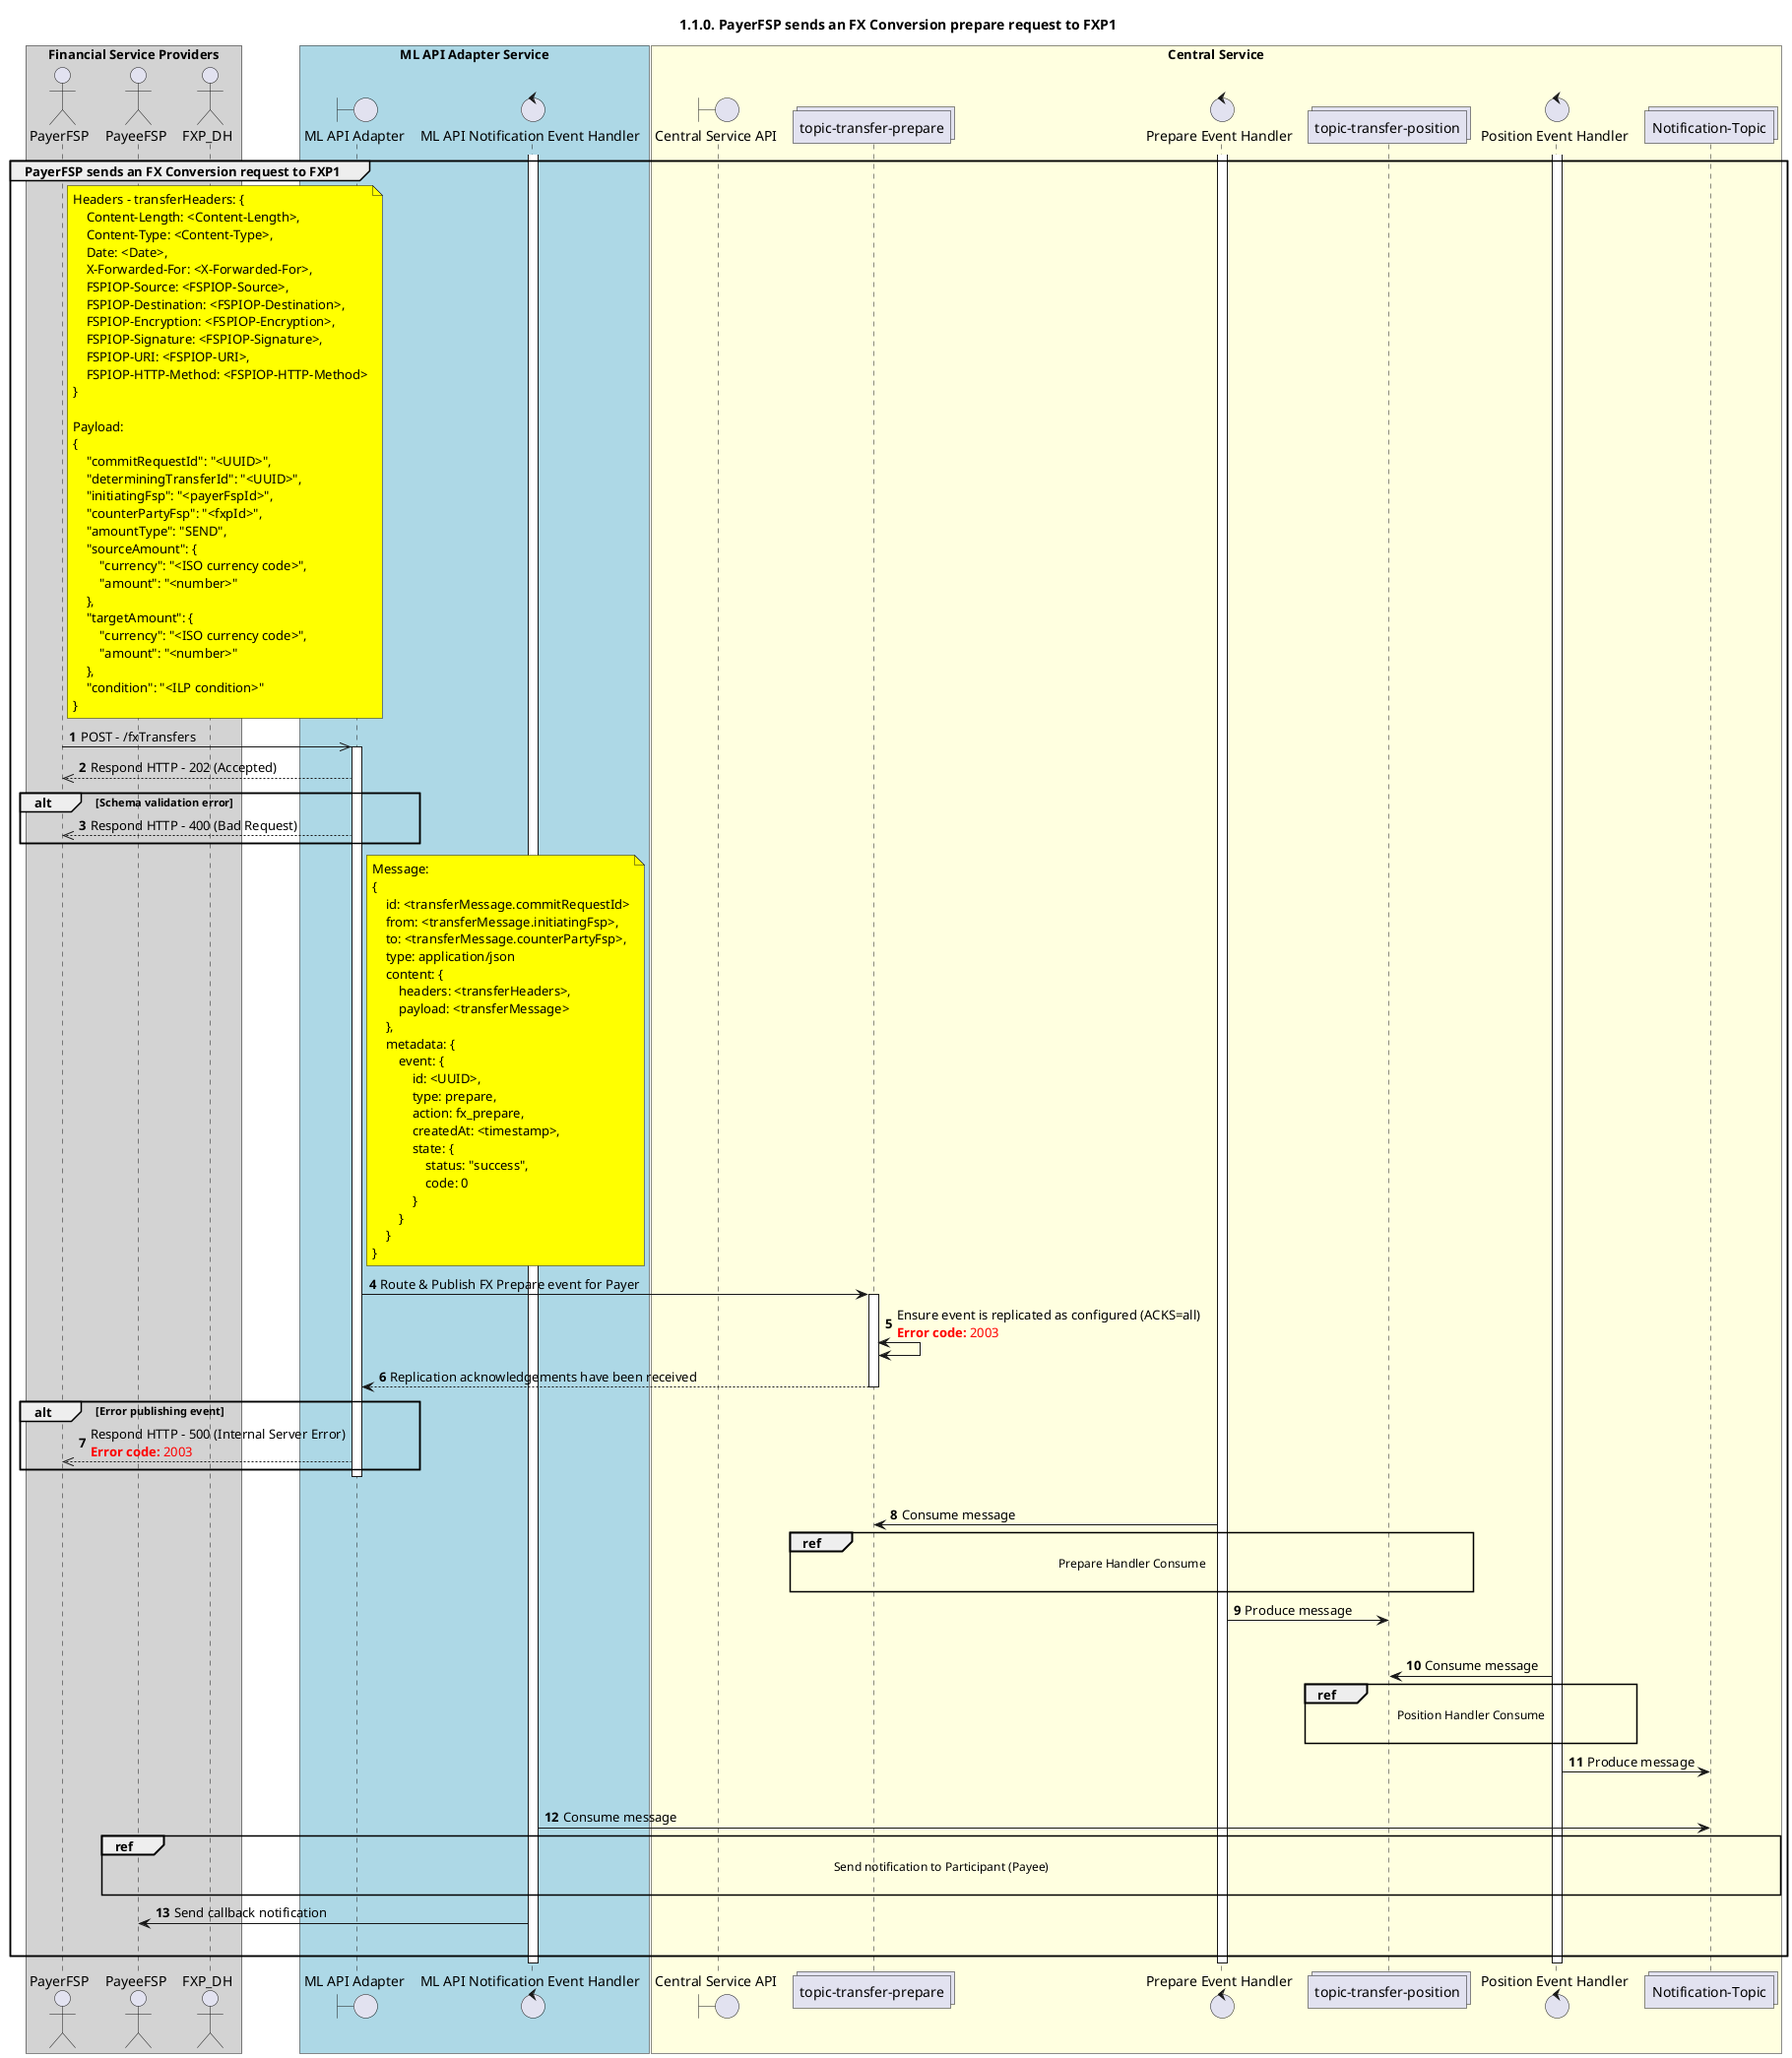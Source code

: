 /'*****
 License
 --------------
 Copyright © 2017 Bill & Melinda Gates Foundation
 The Mojaloop files are made available by the Bill & Melinda Gates Foundation under the Apache License, Version 2.0 (the "License") and you may not use these files except in compliance with the License. You may obtain a copy of the License at
 http://www.apache.org/licenses/LICENSE-2.0
 Unless required by applicable law or agreed to in writing, the Mojaloop files are distributed on an "AS IS" BASIS, WITHOUT WARRANTIES OR CONDITIONS OF ANY KIND, either express or implied. See the License for the specific language governing permissions and limitations under the License.
 Contributors
 --------------
 This is the official list of the Mojaloop project contributors for this file.
 Names of the original copyright holders (individuals or organizations)
 should be listed with a '*' in the first column. People who have
 contributed from an organization can be listed under the organization
 that actually holds the copyright for their contributions (see the
 Gates Foundation organization for an example). Those individuals should have
 their names indented and be marked with a '-'. Email address can be added
 optionally within square brackets <email>.
 * Gates Foundation
 - Name Surname <name.surname@gatesfoundation.com>

 * Steven Oderayi <steven.oderayi@infitx.com>
 --------------
 ******'/

@startuml PayerFSP-fx-conversion-prepare-request

!$payerCurrency = "<ISO currency code>"
!$payeeCurrency = "<ISO currency code>"
!$payerFSPID = "<payerFspId>"
!$payeeFSPID = "<payeeFspId>"
!$fxpID = "<fxpId>"
!$payerMSISDN = "<MSISDN>"
!$payeeMSISDN = "<MSISDN>"
!$payeeReceiveAmount = "<number>"
!$payerSendAmount = "<number>"
!$payeeFee = "<number>"
!$targetAmount = "<number>"
!$fxpChargesSource = "<number>"
!$fxpChargesTarget = "<number>"
!$fxpSourceAmount = "<number>"
!$fxpTargetAmount = "<number>"
!$conversionRequestId = "<UUID>"
!$conversionId = "<UUID>"
!$homeTransactionId = "<string>"
!$quoteId = "<UUID>"
!$transactionId = "<UUID>"
!$quotePayerExpiration = "<timestamp>"
!$quotePayeeExpiration = "<timestamp>"
!$commitRequestId = "<UUID>"
!$determiningTransferId = "<UUID>"
!$transferId = "<UUID>"
!$fxCondition = "<ILP condition>"
!$condition = "<ILP condition>"

' declate title
title 1.1.0. PayerFSP sends an FX Conversion prepare request to FXP1

autonumber

' declare actors
actor "PayerFSP" as PayerFSP
actor "PayeeFSP" as DFSP2
actor "FXP_DH" as FXP1
boundary "ML API Adapter" as MLAPI
control "ML API Notification Event Handler" as NOTIFY_HANDLER
boundary "Central Service API" as CSAPI
collections "topic-transfer-prepare" as TOPIC_TRANSFER_PREPARE
control "Prepare Event Handler" as PREP_HANDLER
collections "topic-transfer-position" as TOPIC_TRANSFER_POSITION
control "Position Event Handler" as POS_HANDLER
collections "Notification-Topic" as TOPIC_NOTIFICATIONS

box "Financial Service Providers" #lightGray
	participant PayerFSP
	participant DFSP2
    participant FXP1
end box

box "ML API Adapter Service" #LightBlue
	participant MLAPI
	participant NOTIFY_HANDLER
end box

box "Central Service" #LightYellow
    participant CSAPI
	participant TOPIC_TRANSFER_PREPARE
    participant PREP_HANDLER
    participant TOPIC_TRANSFER_POSITION
    participant POS_HANDLER
    participant TOPIC_NOTIFICATIONS
end box

' start flow
activate NOTIFY_HANDLER
activate PREP_HANDLER
activate POS_HANDLER
group PayerFSP sends an FX Conversion request to FXP1
    note right of PayerFSP #yellow
        Headers - transferHeaders: {
            Content-Length: <Content-Length>,
            Content-Type: <Content-Type>,
            Date: <Date>,
            X-Forwarded-For: <X-Forwarded-For>,
            FSPIOP-Source: <FSPIOP-Source>,
            FSPIOP-Destination: <FSPIOP-Destination>,
            FSPIOP-Encryption: <FSPIOP-Encryption>,
            FSPIOP-Signature: <FSPIOP-Signature>,
            FSPIOP-URI: <FSPIOP-URI>,
            FSPIOP-HTTP-Method: <FSPIOP-HTTP-Method>
        }

        Payload:
        {
            "commitRequestId": "$commitRequestId",
            "determiningTransferId": "$determiningTransferId",
            "initiatingFsp": "$payerFSPID",
            "counterPartyFsp": "$fxpID",
            "amountType": "SEND",
            "sourceAmount": {
                "currency": "$payerCurrency",
                "amount": "$fxpSourceAmount"
            },
            "targetAmount": {
                "currency": "$payeeCurrency",
                "amount": "$fxpTargetAmount"
            },
            "condition": "$fxCondition"
        }
    end note
    PayerFSP ->> MLAPI: POST - /fxTransfers
    activate MLAPI
    MLAPI -->> PayerFSP: Respond HTTP - 202 (Accepted)
    alt Schema validation error
        MLAPI-->>PayerFSP: Respond HTTP - 400 (Bad Request)
    end
    note right of MLAPI #yellow
        Message:
        {
            id: <transferMessage.commitRequestId>
            from: <transferMessage.initiatingFsp>,
            to: <transferMessage.counterPartyFsp>,
            type: application/json
            content: {
                headers: <transferHeaders>,
                payload: <transferMessage>
            },
            metadata: {
                event: {
                    id: <UUID>,
                    type: prepare,
                    action: fx_prepare,
                    createdAt: <timestamp>,
                    state: {
                        status: "success",
                        code: 0
                    }
                }
            }
        }
    end note
    MLAPI -> TOPIC_TRANSFER_PREPARE: Route & Publish FX Prepare event for Payer
    activate TOPIC_TRANSFER_PREPARE
    TOPIC_TRANSFER_PREPARE <-> TOPIC_TRANSFER_PREPARE: Ensure event is replicated as configured (ACKS=all)\n<color #FF0000><b>Error code:</b> 2003</color>
    TOPIC_TRANSFER_PREPARE --> MLAPI: Replication acknowledgements have been received
    deactivate TOPIC_TRANSFER_PREPARE
    alt Error publishing event
        MLAPI-->>PayerFSP: Respond HTTP - 500 (Internal Server Error)\n<color #red>**Error code:** 2003</color>
    end
    deactivate MLAPI
    |||
    TOPIC_TRANSFER_PREPARE <- PREP_HANDLER: Consume message
    ref over TOPIC_TRANSFER_PREPARE, PREP_HANDLER, TOPIC_TRANSFER_POSITION :  Prepare Handler Consume\n
    PREP_HANDLER -> TOPIC_TRANSFER_POSITION: Produce message
    |||
    TOPIC_TRANSFER_POSITION <- POS_HANDLER: Consume message
    ref over TOPIC_TRANSFER_POSITION, POS_HANDLER : Position Handler Consume\n
    POS_HANDLER -> TOPIC_NOTIFICATIONS: Produce message
    |||
    TOPIC_NOTIFICATIONS <- NOTIFY_HANDLER: Consume message
    ref over DFSP2, TOPIC_NOTIFICATIONS : Send notification to Participant (Payee)\n
    NOTIFY_HANDLER -> DFSP2: Send callback notification
    |||
end
deactivate POS_HANDLER
deactivate PREP_HANDLER
deactivate NOTIFY_HANDLER
@enduml
